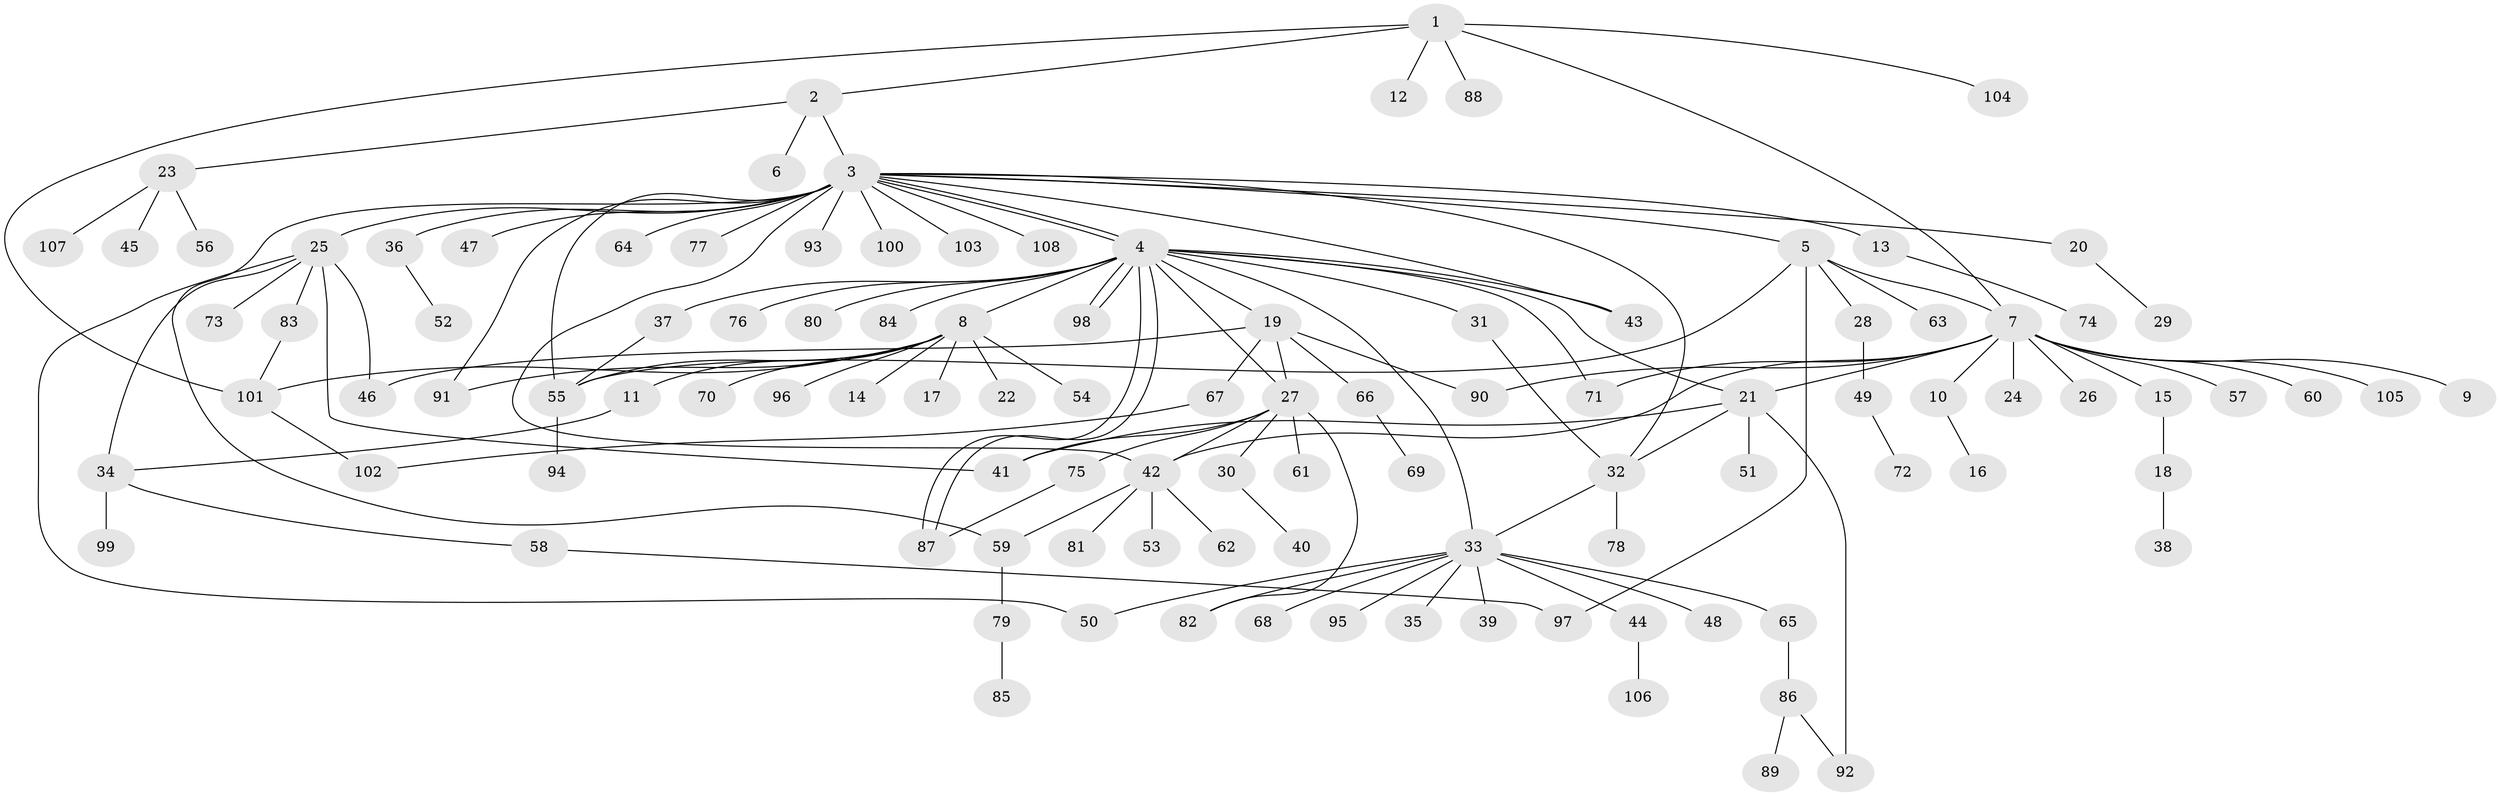 // coarse degree distribution, {6: 0.04, 20: 0.013333333333333334, 17: 0.013333333333333334, 1: 0.5733333333333334, 14: 0.013333333333333334, 11: 0.013333333333333334, 4: 0.06666666666666667, 2: 0.22666666666666666, 9: 0.013333333333333334, 8: 0.013333333333333334, 10: 0.013333333333333334}
// Generated by graph-tools (version 1.1) at 2025/18/03/04/25 18:18:12]
// undirected, 108 vertices, 138 edges
graph export_dot {
graph [start="1"]
  node [color=gray90,style=filled];
  1;
  2;
  3;
  4;
  5;
  6;
  7;
  8;
  9;
  10;
  11;
  12;
  13;
  14;
  15;
  16;
  17;
  18;
  19;
  20;
  21;
  22;
  23;
  24;
  25;
  26;
  27;
  28;
  29;
  30;
  31;
  32;
  33;
  34;
  35;
  36;
  37;
  38;
  39;
  40;
  41;
  42;
  43;
  44;
  45;
  46;
  47;
  48;
  49;
  50;
  51;
  52;
  53;
  54;
  55;
  56;
  57;
  58;
  59;
  60;
  61;
  62;
  63;
  64;
  65;
  66;
  67;
  68;
  69;
  70;
  71;
  72;
  73;
  74;
  75;
  76;
  77;
  78;
  79;
  80;
  81;
  82;
  83;
  84;
  85;
  86;
  87;
  88;
  89;
  90;
  91;
  92;
  93;
  94;
  95;
  96;
  97;
  98;
  99;
  100;
  101;
  102;
  103;
  104;
  105;
  106;
  107;
  108;
  1 -- 2;
  1 -- 7;
  1 -- 12;
  1 -- 88;
  1 -- 101;
  1 -- 104;
  2 -- 3;
  2 -- 6;
  2 -- 23;
  3 -- 4;
  3 -- 4;
  3 -- 5;
  3 -- 13;
  3 -- 20;
  3 -- 25;
  3 -- 32;
  3 -- 36;
  3 -- 42;
  3 -- 43;
  3 -- 47;
  3 -- 55;
  3 -- 59;
  3 -- 64;
  3 -- 77;
  3 -- 91;
  3 -- 93;
  3 -- 100;
  3 -- 103;
  3 -- 108;
  4 -- 8;
  4 -- 19;
  4 -- 21;
  4 -- 27;
  4 -- 31;
  4 -- 33;
  4 -- 37;
  4 -- 43;
  4 -- 71;
  4 -- 76;
  4 -- 80;
  4 -- 84;
  4 -- 87;
  4 -- 87;
  4 -- 98;
  4 -- 98;
  5 -- 7;
  5 -- 28;
  5 -- 55;
  5 -- 63;
  5 -- 97;
  7 -- 9;
  7 -- 10;
  7 -- 15;
  7 -- 21;
  7 -- 24;
  7 -- 26;
  7 -- 42;
  7 -- 57;
  7 -- 60;
  7 -- 71;
  7 -- 90;
  7 -- 105;
  8 -- 11;
  8 -- 14;
  8 -- 17;
  8 -- 22;
  8 -- 54;
  8 -- 55;
  8 -- 70;
  8 -- 91;
  8 -- 96;
  8 -- 101;
  10 -- 16;
  11 -- 34;
  13 -- 74;
  15 -- 18;
  18 -- 38;
  19 -- 27;
  19 -- 46;
  19 -- 66;
  19 -- 67;
  19 -- 90;
  20 -- 29;
  21 -- 32;
  21 -- 41;
  21 -- 51;
  21 -- 92;
  23 -- 45;
  23 -- 56;
  23 -- 107;
  25 -- 34;
  25 -- 41;
  25 -- 46;
  25 -- 50;
  25 -- 73;
  25 -- 83;
  27 -- 30;
  27 -- 41;
  27 -- 42;
  27 -- 61;
  27 -- 75;
  27 -- 82;
  28 -- 49;
  30 -- 40;
  31 -- 32;
  32 -- 33;
  32 -- 78;
  33 -- 35;
  33 -- 39;
  33 -- 44;
  33 -- 48;
  33 -- 50;
  33 -- 65;
  33 -- 68;
  33 -- 82;
  33 -- 95;
  34 -- 58;
  34 -- 99;
  36 -- 52;
  37 -- 55;
  42 -- 53;
  42 -- 59;
  42 -- 62;
  42 -- 81;
  44 -- 106;
  49 -- 72;
  55 -- 94;
  58 -- 97;
  59 -- 79;
  65 -- 86;
  66 -- 69;
  67 -- 102;
  75 -- 87;
  79 -- 85;
  83 -- 101;
  86 -- 89;
  86 -- 92;
  101 -- 102;
}

